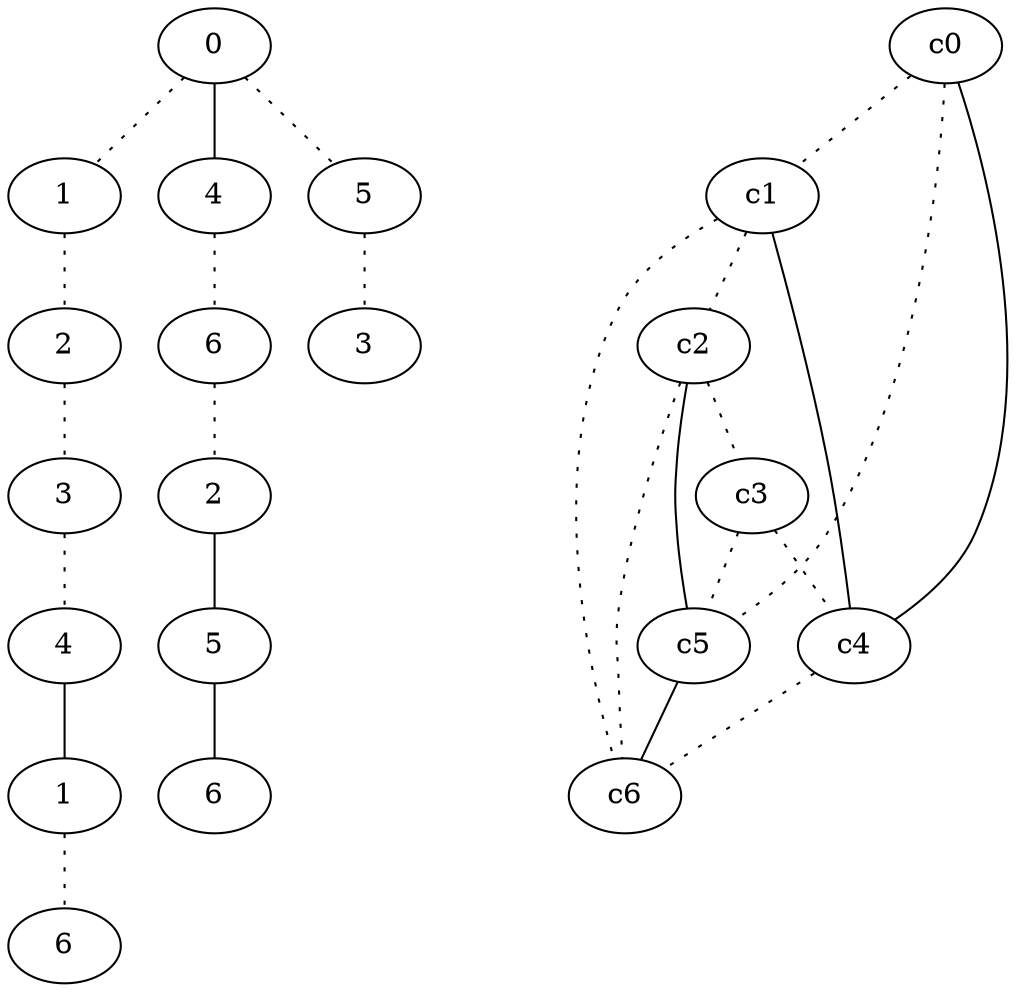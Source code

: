 graph {
a0[label=0];
a1[label=1];
a2[label=2];
a3[label=3];
a4[label=4];
a5[label=1];
a6[label=6];
a7[label=4];
a8[label=6];
a9[label=2];
a10[label=5];
a11[label=6];
a12[label=5];
a13[label=3];
a0 -- a1 [style=dotted];
a0 -- a7;
a0 -- a12 [style=dotted];
a1 -- a2 [style=dotted];
a2 -- a3 [style=dotted];
a3 -- a4 [style=dotted];
a4 -- a5;
a5 -- a6 [style=dotted];
a7 -- a8 [style=dotted];
a8 -- a9 [style=dotted];
a9 -- a10;
a10 -- a11;
a12 -- a13 [style=dotted];
c0 -- c1 [style=dotted];
c0 -- c4;
c0 -- c5 [style=dotted];
c1 -- c2 [style=dotted];
c1 -- c4;
c1 -- c6 [style=dotted];
c2 -- c3 [style=dotted];
c2 -- c5;
c2 -- c6 [style=dotted];
c3 -- c4 [style=dotted];
c3 -- c5 [style=dotted];
c4 -- c6 [style=dotted];
c5 -- c6;
}

